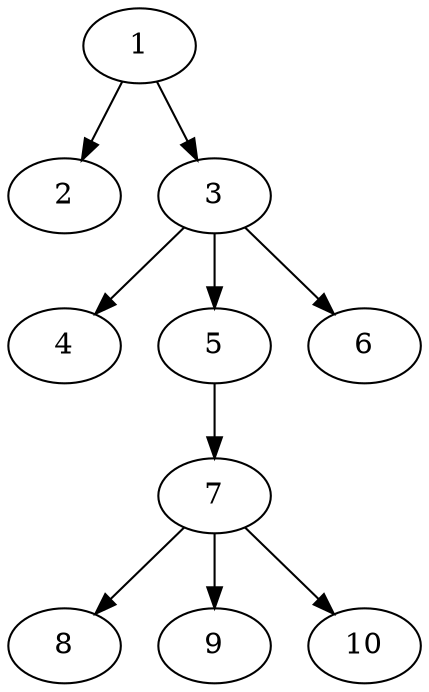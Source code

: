 // DAG automatically generated by daggen at Thu Oct  3 13:58:04 2019
// ./daggen --dot -n 10 --ccr 0.4 --fat 0.5 --regular 0.5 --density 0.9 --mindata 5242880 --maxdata 52428800 
digraph G {
  1 [size="62264320", alpha="0.06", expect_size="24905728"] 
  1 -> 2 [size ="24905728"]
  1 -> 3 [size ="24905728"]
  2 [size="46087680", alpha="0.16", expect_size="18435072"] 
  3 [size="98992640", alpha="0.13", expect_size="39597056"] 
  3 -> 4 [size ="39597056"]
  3 -> 5 [size ="39597056"]
  3 -> 6 [size ="39597056"]
  4 [size="36610560", alpha="0.17", expect_size="14644224"] 
  5 [size="59857920", alpha="0.17", expect_size="23943168"] 
  5 -> 7 [size ="23943168"]
  6 [size="13135360", alpha="0.03", expect_size="5254144"] 
  7 [size="86371840", alpha="0.17", expect_size="34548736"] 
  7 -> 8 [size ="34548736"]
  7 -> 9 [size ="34548736"]
  7 -> 10 [size ="34548736"]
  8 [size="84579840", alpha="0.08", expect_size="33831936"] 
  9 [size="118489600", alpha="0.09", expect_size="47395840"] 
  10 [size="44730880", alpha="0.10", expect_size="17892352"] 
}
